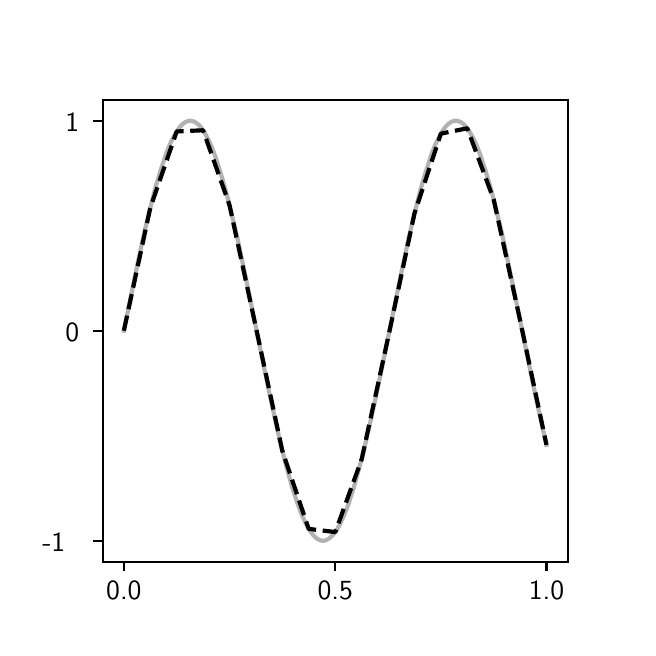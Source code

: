 \begingroup%
\makeatletter%
\begin{pgfpicture}%
\pgfpathrectangle{\pgfpointorigin}{\pgfqpoint{3.0in}{3.0in}}%
\pgfusepath{use as bounding box, clip}%
\begin{pgfscope}%
\pgfsetbuttcap%
\pgfsetmiterjoin%
\definecolor{currentfill}{rgb}{1.0,1.0,1.0}%
\pgfsetfillcolor{currentfill}%
\pgfsetlinewidth{0.0pt}%
\definecolor{currentstroke}{rgb}{1.0,1.0,1.0}%
\pgfsetstrokecolor{currentstroke}%
\pgfsetdash{}{0pt}%
\pgfpathmoveto{\pgfqpoint{0.0in}{0.0in}}%
\pgfpathlineto{\pgfqpoint{3.0in}{0.0in}}%
\pgfpathlineto{\pgfqpoint{3.0in}{3.0in}}%
\pgfpathlineto{\pgfqpoint{0.0in}{3.0in}}%
\pgfpathclose%
\pgfusepath{fill}%
\end{pgfscope}%
\begin{pgfscope}%
\pgfsetbuttcap%
\pgfsetmiterjoin%
\definecolor{currentfill}{rgb}{1.0,1.0,1.0}%
\pgfsetfillcolor{currentfill}%
\pgfsetlinewidth{0.0pt}%
\definecolor{currentstroke}{rgb}{0.0,0.0,0.0}%
\pgfsetstrokecolor{currentstroke}%
\pgfsetstrokeopacity{0.0}%
\pgfsetdash{}{0pt}%
\pgfpathmoveto{\pgfqpoint{0.375in}{0.33in}}%
\pgfpathlineto{\pgfqpoint{2.7in}{0.33in}}%
\pgfpathlineto{\pgfqpoint{2.7in}{2.64in}}%
\pgfpathlineto{\pgfqpoint{0.375in}{2.64in}}%
\pgfpathclose%
\pgfusepath{fill}%
\end{pgfscope}%
\begin{pgfscope}%
\pgfsetbuttcap%
\pgfsetroundjoin%
\definecolor{currentfill}{rgb}{0.0,0.0,0.0}%
\pgfsetfillcolor{currentfill}%
\pgfsetlinewidth{0.803pt}%
\definecolor{currentstroke}{rgb}{0.0,0.0,0.0}%
\pgfsetstrokecolor{currentstroke}%
\pgfsetdash{}{0pt}%
\pgfsys@defobject{currentmarker}{\pgfqpoint{0.0in}{-0.049in}}{\pgfqpoint{0.0in}{0.0in}}{%
\pgfpathmoveto{\pgfqpoint{0.0in}{0.0in}}%
\pgfpathlineto{\pgfqpoint{0.0in}{-0.049in}}%
\pgfusepath{stroke,fill}%
}%
\begin{pgfscope}%
\pgfsys@transformshift{0.481in}{0.33in}%
\pgfsys@useobject{currentmarker}{}%
\end{pgfscope}%
\end{pgfscope}%
\begin{pgfscope}%
\definecolor{textcolor}{rgb}{0.0,0.0,0.0}%
\pgfsetstrokecolor{textcolor}%
\pgfsetfillcolor{textcolor}%
\pgftext[x=0.481in,y=0.233in,,top]{\color{textcolor}\sffamily\fontsize{10.0}{12.0}\selectfont 0.0}%
\end{pgfscope}%
\begin{pgfscope}%
\pgfsetbuttcap%
\pgfsetroundjoin%
\definecolor{currentfill}{rgb}{0.0,0.0,0.0}%
\pgfsetfillcolor{currentfill}%
\pgfsetlinewidth{0.803pt}%
\definecolor{currentstroke}{rgb}{0.0,0.0,0.0}%
\pgfsetstrokecolor{currentstroke}%
\pgfsetdash{}{0pt}%
\pgfsys@defobject{currentmarker}{\pgfqpoint{0.0in}{-0.049in}}{\pgfqpoint{0.0in}{0.0in}}{%
\pgfpathmoveto{\pgfqpoint{0.0in}{0.0in}}%
\pgfpathlineto{\pgfqpoint{0.0in}{-0.049in}}%
\pgfusepath{stroke,fill}%
}%
\begin{pgfscope}%
\pgfsys@transformshift{1.538in}{0.33in}%
\pgfsys@useobject{currentmarker}{}%
\end{pgfscope}%
\end{pgfscope}%
\begin{pgfscope}%
\definecolor{textcolor}{rgb}{0.0,0.0,0.0}%
\pgfsetstrokecolor{textcolor}%
\pgfsetfillcolor{textcolor}%
\pgftext[x=1.538in,y=0.233in,,top]{\color{textcolor}\sffamily\fontsize{10.0}{12.0}\selectfont 0.5}%
\end{pgfscope}%
\begin{pgfscope}%
\pgfsetbuttcap%
\pgfsetroundjoin%
\definecolor{currentfill}{rgb}{0.0,0.0,0.0}%
\pgfsetfillcolor{currentfill}%
\pgfsetlinewidth{0.803pt}%
\definecolor{currentstroke}{rgb}{0.0,0.0,0.0}%
\pgfsetstrokecolor{currentstroke}%
\pgfsetdash{}{0pt}%
\pgfsys@defobject{currentmarker}{\pgfqpoint{0.0in}{-0.049in}}{\pgfqpoint{0.0in}{0.0in}}{%
\pgfpathmoveto{\pgfqpoint{0.0in}{0.0in}}%
\pgfpathlineto{\pgfqpoint{0.0in}{-0.049in}}%
\pgfusepath{stroke,fill}%
}%
\begin{pgfscope}%
\pgfsys@transformshift{2.594in}{0.33in}%
\pgfsys@useobject{currentmarker}{}%
\end{pgfscope}%
\end{pgfscope}%
\begin{pgfscope}%
\definecolor{textcolor}{rgb}{0.0,0.0,0.0}%
\pgfsetstrokecolor{textcolor}%
\pgfsetfillcolor{textcolor}%
\pgftext[x=2.594in,y=0.233in,,top]{\color{textcolor}\sffamily\fontsize{10.0}{12.0}\selectfont 1.0}%
\end{pgfscope}%
\begin{pgfscope}%
\pgfsetbuttcap%
\pgfsetroundjoin%
\definecolor{currentfill}{rgb}{0.0,0.0,0.0}%
\pgfsetfillcolor{currentfill}%
\pgfsetlinewidth{0.803pt}%
\definecolor{currentstroke}{rgb}{0.0,0.0,0.0}%
\pgfsetstrokecolor{currentstroke}%
\pgfsetdash{}{0pt}%
\pgfsys@defobject{currentmarker}{\pgfqpoint{-0.049in}{0.0in}}{\pgfqpoint{0.0in}{0.0in}}{%
\pgfpathmoveto{\pgfqpoint{0.0in}{0.0in}}%
\pgfpathlineto{\pgfqpoint{-0.049in}{0.0in}}%
\pgfusepath{stroke,fill}%
}%
\begin{pgfscope}%
\pgfsys@transformshift{0.375in}{0.435in}%
\pgfsys@useobject{currentmarker}{}%
\end{pgfscope}%
\end{pgfscope}%
\begin{pgfscope}%
\definecolor{textcolor}{rgb}{0.0,0.0,0.0}%
\pgfsetstrokecolor{textcolor}%
\pgfsetfillcolor{textcolor}%
\pgftext[x=0.073in,y=0.382in,left,base]{\color{textcolor}\sffamily\fontsize{10.0}{12.0}\selectfont −1}%
\end{pgfscope}%
\begin{pgfscope}%
\pgfsetbuttcap%
\pgfsetroundjoin%
\definecolor{currentfill}{rgb}{0.0,0.0,0.0}%
\pgfsetfillcolor{currentfill}%
\pgfsetlinewidth{0.803pt}%
\definecolor{currentstroke}{rgb}{0.0,0.0,0.0}%
\pgfsetstrokecolor{currentstroke}%
\pgfsetdash{}{0pt}%
\pgfsys@defobject{currentmarker}{\pgfqpoint{-0.049in}{0.0in}}{\pgfqpoint{0.0in}{0.0in}}{%
\pgfpathmoveto{\pgfqpoint{0.0in}{0.0in}}%
\pgfpathlineto{\pgfqpoint{-0.049in}{0.0in}}%
\pgfusepath{stroke,fill}%
}%
\begin{pgfscope}%
\pgfsys@transformshift{0.375in}{1.485in}%
\pgfsys@useobject{currentmarker}{}%
\end{pgfscope}%
\end{pgfscope}%
\begin{pgfscope}%
\definecolor{textcolor}{rgb}{0.0,0.0,0.0}%
\pgfsetstrokecolor{textcolor}%
\pgfsetfillcolor{textcolor}%
\pgftext[x=0.189in,y=1.432in,left,base]{\color{textcolor}\sffamily\fontsize{10.0}{12.0}\selectfont 0}%
\end{pgfscope}%
\begin{pgfscope}%
\pgfsetbuttcap%
\pgfsetroundjoin%
\definecolor{currentfill}{rgb}{0.0,0.0,0.0}%
\pgfsetfillcolor{currentfill}%
\pgfsetlinewidth{0.803pt}%
\definecolor{currentstroke}{rgb}{0.0,0.0,0.0}%
\pgfsetstrokecolor{currentstroke}%
\pgfsetdash{}{0pt}%
\pgfsys@defobject{currentmarker}{\pgfqpoint{-0.049in}{0.0in}}{\pgfqpoint{0.0in}{0.0in}}{%
\pgfpathmoveto{\pgfqpoint{0.0in}{0.0in}}%
\pgfpathlineto{\pgfqpoint{-0.049in}{0.0in}}%
\pgfusepath{stroke,fill}%
}%
\begin{pgfscope}%
\pgfsys@transformshift{0.375in}{2.535in}%
\pgfsys@useobject{currentmarker}{}%
\end{pgfscope}%
\end{pgfscope}%
\begin{pgfscope}%
\definecolor{textcolor}{rgb}{0.0,0.0,0.0}%
\pgfsetstrokecolor{textcolor}%
\pgfsetfillcolor{textcolor}%
\pgftext[x=0.189in,y=2.482in,left,base]{\color{textcolor}\sffamily\fontsize{10.0}{12.0}\selectfont 1}%
\end{pgfscope}%
\begin{pgfscope}%
\pgfpathrectangle{\pgfqpoint{0.375in}{0.33in}}{\pgfqpoint{2.325in}{2.31in}}%
\pgfusepath{clip}%
\pgfsetrectcap%
\pgfsetroundjoin%
\pgfsetlinewidth{1.506pt}%
\definecolor{currentstroke}{rgb}{0.7,0.7,0.7}%
\pgfsetstrokecolor{currentstroke}%
\pgfsetdash{}{0pt}%
\pgfpathmoveto{\pgfqpoint{0.481in}{1.485in}}%
\pgfpathlineto{\pgfqpoint{0.547in}{1.808in}}%
\pgfpathlineto{\pgfqpoint{0.586in}{1.988in}}%
\pgfpathlineto{\pgfqpoint{0.613in}{2.099in}}%
\pgfpathlineto{\pgfqpoint{0.639in}{2.201in}}%
\pgfpathlineto{\pgfqpoint{0.666in}{2.291in}}%
\pgfpathlineto{\pgfqpoint{0.692in}{2.369in}}%
\pgfpathlineto{\pgfqpoint{0.705in}{2.402in}}%
\pgfpathlineto{\pgfqpoint{0.718in}{2.432in}}%
\pgfpathlineto{\pgfqpoint{0.732in}{2.459in}}%
\pgfpathlineto{\pgfqpoint{0.745in}{2.481in}}%
\pgfpathlineto{\pgfqpoint{0.758in}{2.5in}}%
\pgfpathlineto{\pgfqpoint{0.771in}{2.515in}}%
\pgfpathlineto{\pgfqpoint{0.785in}{2.526in}}%
\pgfpathlineto{\pgfqpoint{0.798in}{2.532in}}%
\pgfpathlineto{\pgfqpoint{0.811in}{2.535in}}%
\pgfpathlineto{\pgfqpoint{0.824in}{2.533in}}%
\pgfpathlineto{\pgfqpoint{0.837in}{2.528in}}%
\pgfpathlineto{\pgfqpoint{0.851in}{2.518in}}%
\pgfpathlineto{\pgfqpoint{0.864in}{2.505in}}%
\pgfpathlineto{\pgfqpoint{0.877in}{2.487in}}%
\pgfpathlineto{\pgfqpoint{0.89in}{2.465in}}%
\pgfpathlineto{\pgfqpoint{0.903in}{2.44in}}%
\pgfpathlineto{\pgfqpoint{0.917in}{2.411in}}%
\pgfpathlineto{\pgfqpoint{0.93in}{2.378in}}%
\pgfpathlineto{\pgfqpoint{0.943in}{2.342in}}%
\pgfpathlineto{\pgfqpoint{0.969in}{2.259in}}%
\pgfpathlineto{\pgfqpoint{0.996in}{2.165in}}%
\pgfpathlineto{\pgfqpoint{1.022in}{2.06in}}%
\pgfpathlineto{\pgfqpoint{1.049in}{1.946in}}%
\pgfpathlineto{\pgfqpoint{1.088in}{1.762in}}%
\pgfpathlineto{\pgfqpoint{1.141in}{1.502in}}%
\pgfpathlineto{\pgfqpoint{1.207in}{1.179in}}%
\pgfpathlineto{\pgfqpoint{1.247in}{0.997in}}%
\pgfpathlineto{\pgfqpoint{1.273in}{0.885in}}%
\pgfpathlineto{\pgfqpoint{1.3in}{0.782in}}%
\pgfpathlineto{\pgfqpoint{1.326in}{0.69in}}%
\pgfpathlineto{\pgfqpoint{1.353in}{0.611in}}%
\pgfpathlineto{\pgfqpoint{1.366in}{0.576in}}%
\pgfpathlineto{\pgfqpoint{1.379in}{0.545in}}%
\pgfpathlineto{\pgfqpoint{1.392in}{0.518in}}%
\pgfpathlineto{\pgfqpoint{1.405in}{0.494in}}%
\pgfpathlineto{\pgfqpoint{1.419in}{0.474in}}%
\pgfpathlineto{\pgfqpoint{1.432in}{0.458in}}%
\pgfpathlineto{\pgfqpoint{1.445in}{0.446in}}%
\pgfpathlineto{\pgfqpoint{1.458in}{0.439in}}%
\pgfpathlineto{\pgfqpoint{1.471in}{0.435in}}%
\pgfpathlineto{\pgfqpoint{1.485in}{0.435in}}%
\pgfpathlineto{\pgfqpoint{1.498in}{0.44in}}%
\pgfpathlineto{\pgfqpoint{1.511in}{0.449in}}%
\pgfpathlineto{\pgfqpoint{1.524in}{0.461in}}%
\pgfpathlineto{\pgfqpoint{1.538in}{0.478in}}%
\pgfpathlineto{\pgfqpoint{1.551in}{0.498in}}%
\pgfpathlineto{\pgfqpoint{1.564in}{0.523in}}%
\pgfpathlineto{\pgfqpoint{1.577in}{0.551in}}%
\pgfpathlineto{\pgfqpoint{1.59in}{0.583in}}%
\pgfpathlineto{\pgfqpoint{1.604in}{0.618in}}%
\pgfpathlineto{\pgfqpoint{1.63in}{0.699in}}%
\pgfpathlineto{\pgfqpoint{1.656in}{0.792in}}%
\pgfpathlineto{\pgfqpoint{1.683in}{0.896in}}%
\pgfpathlineto{\pgfqpoint{1.709in}{1.009in}}%
\pgfpathlineto{\pgfqpoint{1.749in}{1.191in}}%
\pgfpathlineto{\pgfqpoint{1.802in}{1.45in}}%
\pgfpathlineto{\pgfqpoint{1.868in}{1.774in}}%
\pgfpathlineto{\pgfqpoint{1.907in}{1.957in}}%
\pgfpathlineto{\pgfqpoint{1.934in}{2.071in}}%
\pgfpathlineto{\pgfqpoint{1.96in}{2.175in}}%
\pgfpathlineto{\pgfqpoint{1.987in}{2.268in}}%
\pgfpathlineto{\pgfqpoint{2.013in}{2.349in}}%
\pgfpathlineto{\pgfqpoint{2.026in}{2.385in}}%
\pgfpathlineto{\pgfqpoint{2.039in}{2.417in}}%
\pgfpathlineto{\pgfqpoint{2.053in}{2.445in}}%
\pgfpathlineto{\pgfqpoint{2.066in}{2.47in}}%
\pgfpathlineto{\pgfqpoint{2.079in}{2.491in}}%
\pgfpathlineto{\pgfqpoint{2.092in}{2.508in}}%
\pgfpathlineto{\pgfqpoint{2.106in}{2.521in}}%
\pgfpathlineto{\pgfqpoint{2.119in}{2.529in}}%
\pgfpathlineto{\pgfqpoint{2.132in}{2.534in}}%
\pgfpathlineto{\pgfqpoint{2.145in}{2.535in}}%
\pgfpathlineto{\pgfqpoint{2.158in}{2.531in}}%
\pgfpathlineto{\pgfqpoint{2.172in}{2.524in}}%
\pgfpathlineto{\pgfqpoint{2.185in}{2.512in}}%
\pgfpathlineto{\pgfqpoint{2.198in}{2.497in}}%
\pgfpathlineto{\pgfqpoint{2.211in}{2.477in}}%
\pgfpathlineto{\pgfqpoint{2.224in}{2.454in}}%
\pgfpathlineto{\pgfqpoint{2.238in}{2.427in}}%
\pgfpathlineto{\pgfqpoint{2.251in}{2.396in}}%
\pgfpathlineto{\pgfqpoint{2.264in}{2.361in}}%
\pgfpathlineto{\pgfqpoint{2.29in}{2.282in}}%
\pgfpathlineto{\pgfqpoint{2.317in}{2.191in}}%
\pgfpathlineto{\pgfqpoint{2.343in}{2.088in}}%
\pgfpathlineto{\pgfqpoint{2.37in}{1.977in}}%
\pgfpathlineto{\pgfqpoint{2.409in}{1.795in}}%
\pgfpathlineto{\pgfqpoint{2.462in}{1.537in}}%
\pgfpathlineto{\pgfqpoint{2.528in}{1.212in}}%
\pgfpathlineto{\pgfqpoint{2.568in}{1.028in}}%
\pgfpathlineto{\pgfqpoint{2.594in}{0.914in}}%
\pgfpathlineto{\pgfqpoint{2.594in}{0.914in}}%
\pgfusepath{stroke}%
\end{pgfscope}%
\begin{pgfscope}%
\pgfpathrectangle{\pgfqpoint{0.375in}{0.33in}}{\pgfqpoint{2.325in}{2.31in}}%
\pgfusepath{clip}%
\pgfsetbuttcap%
\pgfsetroundjoin%
\pgfsetlinewidth{1.506pt}%
\definecolor{currentstroke}{rgb}{0.0,0.0,0.0}%
\pgfsetstrokecolor{currentstroke}%
\pgfsetdash{{5.55pt}{2.4pt}}{0.0pt}%
\pgfpathmoveto{\pgfqpoint{0.481in}{1.485in}}%
\pgfpathlineto{\pgfqpoint{0.613in}{2.099in}}%
\pgfpathlineto{\pgfqpoint{0.745in}{2.481in}}%
\pgfpathlineto{\pgfqpoint{0.877in}{2.487in}}%
\pgfpathlineto{\pgfqpoint{1.009in}{2.113in}}%
\pgfpathlineto{\pgfqpoint{1.141in}{1.502in}}%
\pgfpathlineto{\pgfqpoint{1.273in}{0.885in}}%
\pgfpathlineto{\pgfqpoint{1.405in}{0.494in}}%
\pgfpathlineto{\pgfqpoint{1.538in}{0.478in}}%
\pgfpathlineto{\pgfqpoint{1.67in}{0.842in}}%
\pgfpathlineto{\pgfqpoint{1.802in}{1.45in}}%
\pgfpathlineto{\pgfqpoint{1.934in}{2.071in}}%
\pgfpathlineto{\pgfqpoint{2.066in}{2.47in}}%
\pgfpathlineto{\pgfqpoint{2.198in}{2.497in}}%
\pgfpathlineto{\pgfqpoint{2.33in}{2.141in}}%
\pgfpathlineto{\pgfqpoint{2.462in}{1.537in}}%
\pgfpathlineto{\pgfqpoint{2.594in}{0.914in}}%
\pgfusepath{stroke}%
\end{pgfscope}%
\begin{pgfscope}%
\pgfsetrectcap%
\pgfsetmiterjoin%
\pgfsetlinewidth{0.803pt}%
\definecolor{currentstroke}{rgb}{0.0,0.0,0.0}%
\pgfsetstrokecolor{currentstroke}%
\pgfsetdash{}{0pt}%
\pgfpathmoveto{\pgfqpoint{0.375in}{0.33in}}%
\pgfpathlineto{\pgfqpoint{0.375in}{2.64in}}%
\pgfusepath{stroke}%
\end{pgfscope}%
\begin{pgfscope}%
\pgfsetrectcap%
\pgfsetmiterjoin%
\pgfsetlinewidth{0.803pt}%
\definecolor{currentstroke}{rgb}{0.0,0.0,0.0}%
\pgfsetstrokecolor{currentstroke}%
\pgfsetdash{}{0pt}%
\pgfpathmoveto{\pgfqpoint{2.7in}{0.33in}}%
\pgfpathlineto{\pgfqpoint{2.7in}{2.64in}}%
\pgfusepath{stroke}%
\end{pgfscope}%
\begin{pgfscope}%
\pgfsetrectcap%
\pgfsetmiterjoin%
\pgfsetlinewidth{0.803pt}%
\definecolor{currentstroke}{rgb}{0.0,0.0,0.0}%
\pgfsetstrokecolor{currentstroke}%
\pgfsetdash{}{0pt}%
\pgfpathmoveto{\pgfqpoint{0.375in}{0.33in}}%
\pgfpathlineto{\pgfqpoint{2.7in}{0.33in}}%
\pgfusepath{stroke}%
\end{pgfscope}%
\begin{pgfscope}%
\pgfsetrectcap%
\pgfsetmiterjoin%
\pgfsetlinewidth{0.803pt}%
\definecolor{currentstroke}{rgb}{0.0,0.0,0.0}%
\pgfsetstrokecolor{currentstroke}%
\pgfsetdash{}{0pt}%
\pgfpathmoveto{\pgfqpoint{0.375in}{2.64in}}%
\pgfpathlineto{\pgfqpoint{2.7in}{2.64in}}%
\pgfusepath{stroke}%
\end{pgfscope}%
\end{pgfpicture}%
\makeatother%
\endgroup%
